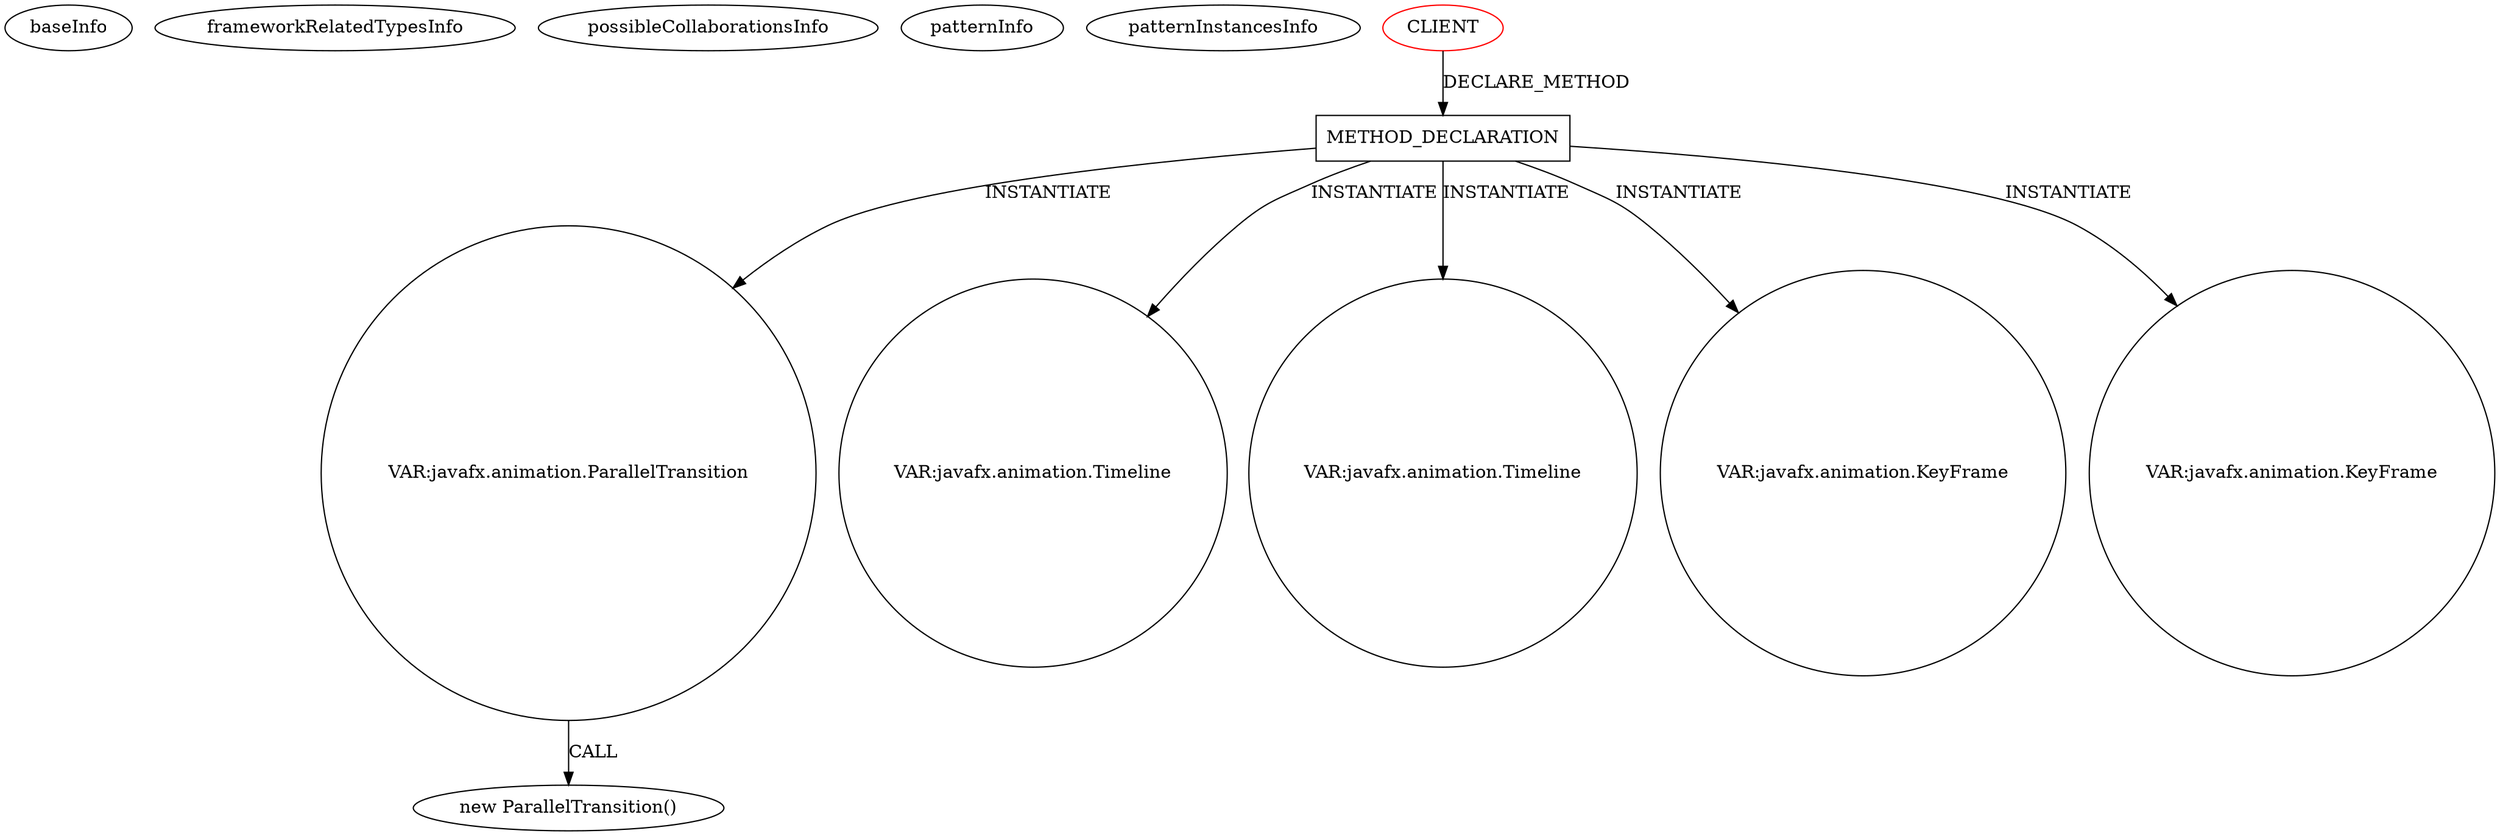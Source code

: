 digraph {
baseInfo[graphId=2642,category="pattern",isAnonymous=false,possibleRelation=false]
frameworkRelatedTypesInfo[]
possibleCollaborationsInfo[]
patternInfo[frequency=2.0,patternRootClient=0]
patternInstancesInfo[0="MrLoNee-RadialFx~/MrLoNee-RadialFx/RadialFx-master/src/com/mrlonee/radialfx/settingsmenu/RadialSettingsMenu.java~RadialSettingsMenu~976",1="MrLoNee-RadialFx~/MrLoNee-RadialFx/RadialFx-master/src/com/mrlonee/radialfx/moviemenu/RadialMovieMenu.java~RadialMovieMenu~969"]
34[label="new ParallelTransition()",vertexType="CONSTRUCTOR_CALL",isFrameworkType=false]
35[label="VAR:javafx.animation.ParallelTransition",vertexType="VARIABLE_EXPRESION",isFrameworkType=false,shape=circle]
32[label="METHOD_DECLARATION",vertexType="CLIENT_METHOD_DECLARATION",isFrameworkType=false,shape=box]
154[label="VAR:javafx.animation.Timeline",vertexType="VARIABLE_EXPRESION",isFrameworkType=false,shape=circle]
99[label="VAR:javafx.animation.Timeline",vertexType="VARIABLE_EXPRESION",isFrameworkType=false,shape=circle]
0[label="CLIENT",vertexType="ROOT_CLIENT_CLASS_DECLARATION",isFrameworkType=false,color=red]
41[label="VAR:javafx.animation.KeyFrame",vertexType="VARIABLE_EXPRESION",isFrameworkType=false,shape=circle]
160[label="VAR:javafx.animation.KeyFrame",vertexType="VARIABLE_EXPRESION",isFrameworkType=false,shape=circle]
32->35[label="INSTANTIATE"]
32->160[label="INSTANTIATE"]
0->32[label="DECLARE_METHOD"]
32->154[label="INSTANTIATE"]
32->99[label="INSTANTIATE"]
32->41[label="INSTANTIATE"]
35->34[label="CALL"]
}
